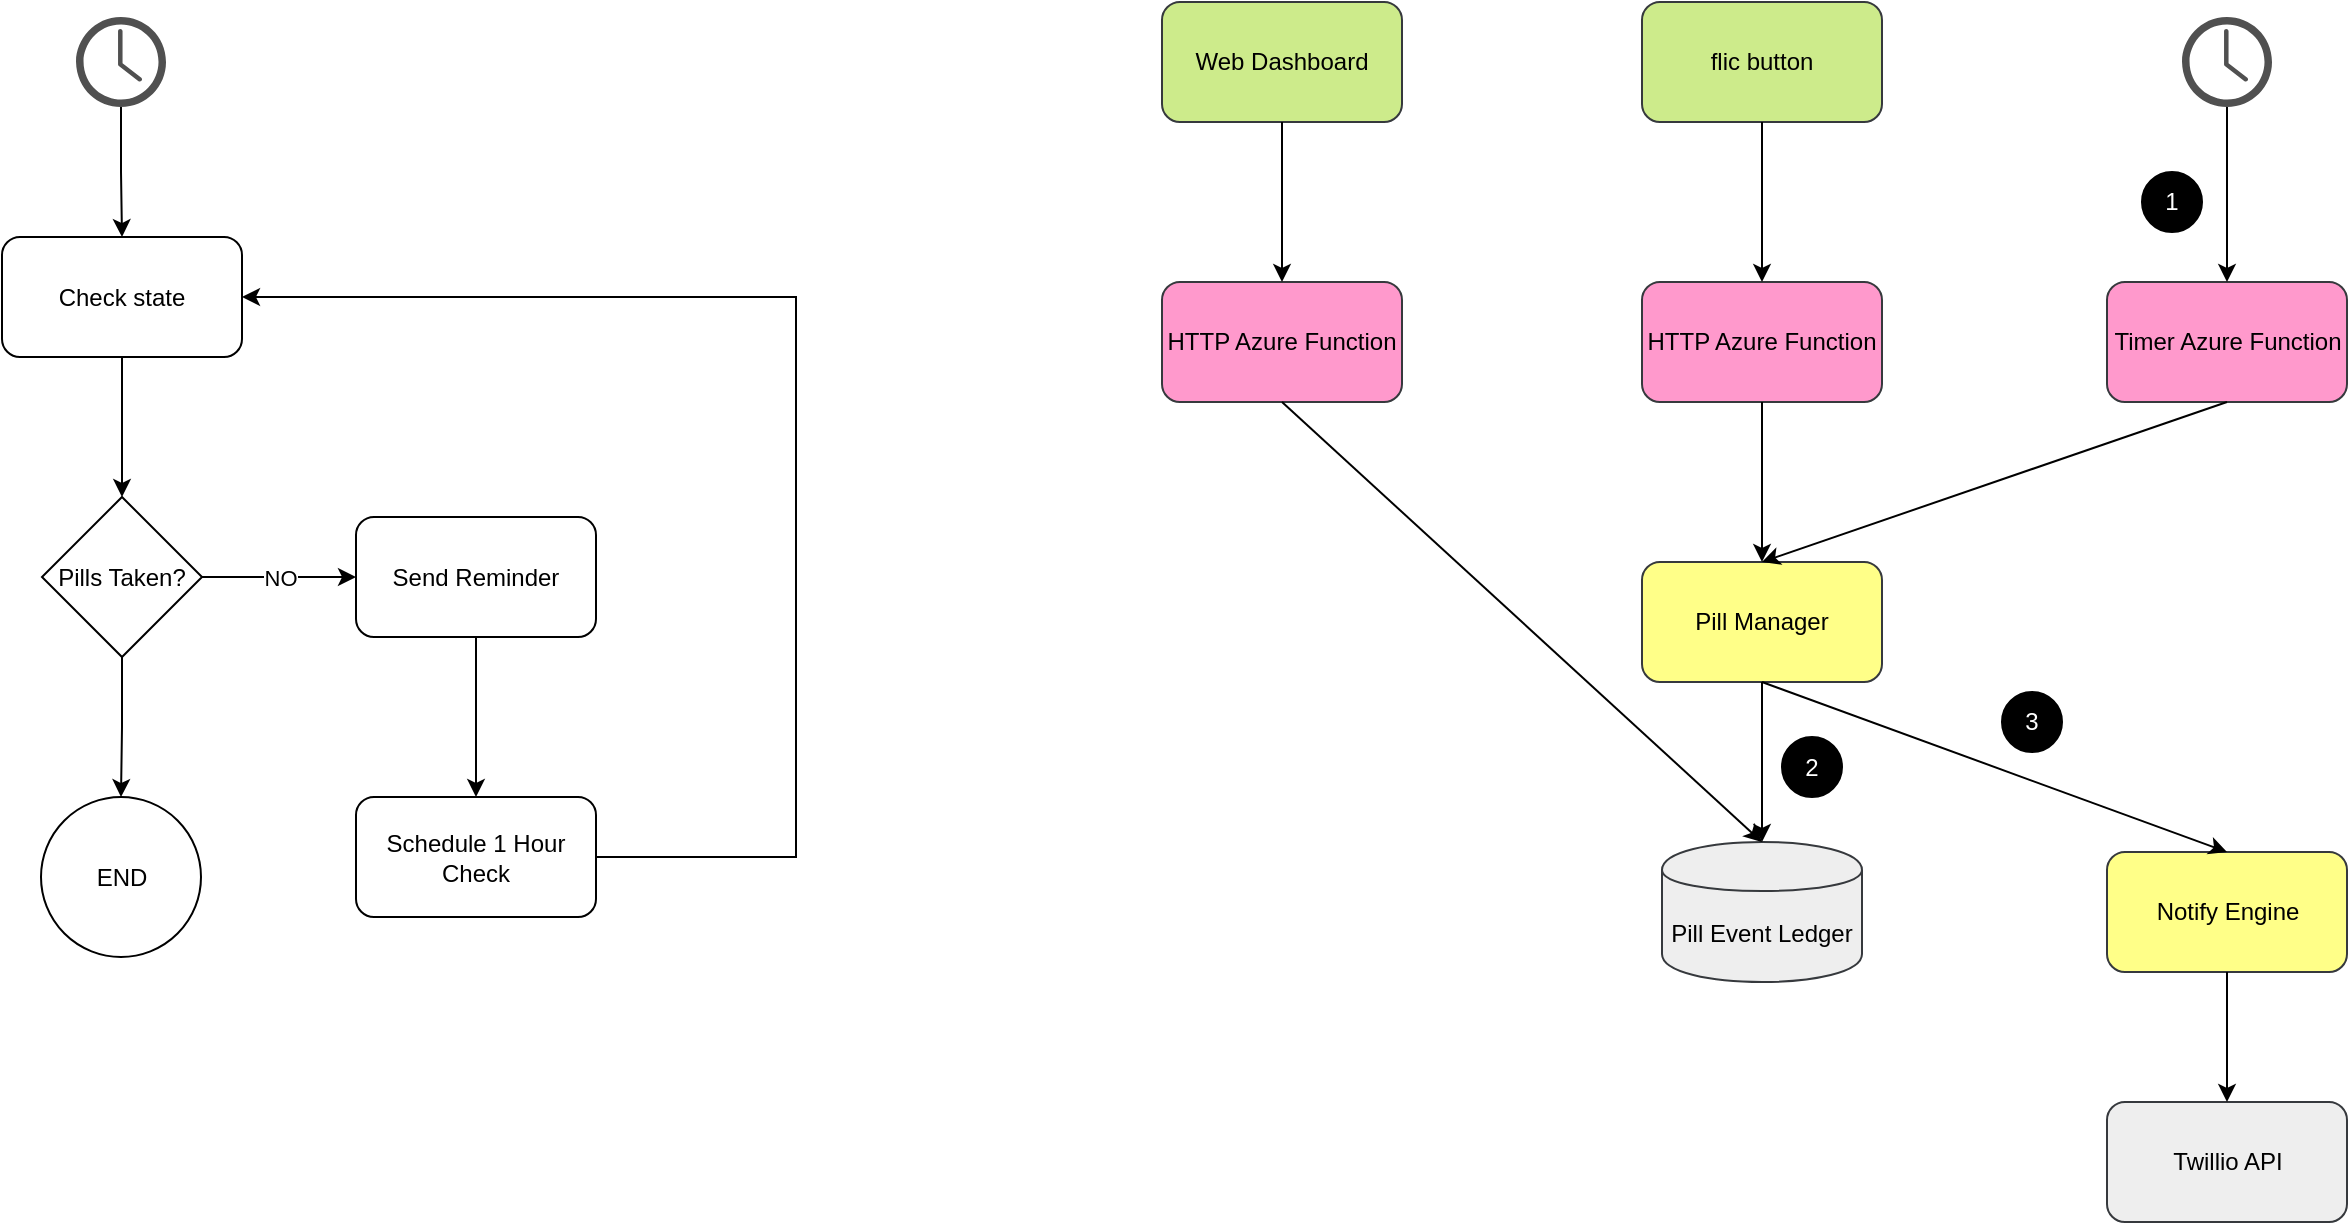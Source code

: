 <mxfile version="12.4.2" type="device" pages="1"><diagram id="n8hURR3u4YxDUzIYV7aQ" name="Workflow"><mxGraphModel dx="1660" dy="833" grid="1" gridSize="10" guides="1" tooltips="1" connect="1" arrows="1" fold="1" page="1" pageScale="1" pageWidth="3500" pageHeight="1200" math="0" shadow="0"><root><mxCell id="0"/><mxCell id="1" parent="0"/><mxCell id="nU4Hp58RLtq1l9R9tXjK-4" style="edgeStyle=orthogonalEdgeStyle;rounded=0;orthogonalLoop=1;jettySize=auto;html=1;" edge="1" parent="1" source="nU4Hp58RLtq1l9R9tXjK-2" target="nU4Hp58RLtq1l9R9tXjK-3"><mxGeometry relative="1" as="geometry"/></mxCell><mxCell id="nU4Hp58RLtq1l9R9tXjK-2" value="" style="pointerEvents=1;shadow=0;dashed=0;html=1;strokeColor=none;fillColor=#505050;labelPosition=center;verticalLabelPosition=bottom;verticalAlign=top;outlineConnect=0;align=center;shape=mxgraph.office.concepts.clock;" vertex="1" parent="1"><mxGeometry x="137" y="62.5" width="45" height="45" as="geometry"/></mxCell><mxCell id="nU4Hp58RLtq1l9R9tXjK-6" style="edgeStyle=orthogonalEdgeStyle;rounded=0;orthogonalLoop=1;jettySize=auto;html=1;entryX=0.5;entryY=0;entryDx=0;entryDy=0;" edge="1" parent="1" source="nU4Hp58RLtq1l9R9tXjK-3" target="nU4Hp58RLtq1l9R9tXjK-5"><mxGeometry relative="1" as="geometry"/></mxCell><mxCell id="nU4Hp58RLtq1l9R9tXjK-3" value="Check state" style="rounded=1;whiteSpace=wrap;html=1;" vertex="1" parent="1"><mxGeometry x="100" y="172.5" width="120" height="60" as="geometry"/></mxCell><mxCell id="nU4Hp58RLtq1l9R9tXjK-9" value="NO" style="edgeStyle=orthogonalEdgeStyle;rounded=0;orthogonalLoop=1;jettySize=auto;html=1;entryX=0;entryY=0.5;entryDx=0;entryDy=0;" edge="1" parent="1" source="nU4Hp58RLtq1l9R9tXjK-5" target="nU4Hp58RLtq1l9R9tXjK-10"><mxGeometry relative="1" as="geometry"><mxPoint x="237" y="372.5" as="targetPoint"/></mxGeometry></mxCell><mxCell id="nU4Hp58RLtq1l9R9tXjK-15" value="" style="edgeStyle=orthogonalEdgeStyle;rounded=0;orthogonalLoop=1;jettySize=auto;html=1;entryX=0;entryY=0.5;entryDx=0;entryDy=0;" edge="1" parent="1" source="nU4Hp58RLtq1l9R9tXjK-5" target="nU4Hp58RLtq1l9R9tXjK-16"><mxGeometry relative="1" as="geometry"><mxPoint x="187" y="432.5" as="targetPoint"/></mxGeometry></mxCell><mxCell id="nU4Hp58RLtq1l9R9tXjK-5" value="Pills Taken?" style="rhombus;whiteSpace=wrap;html=1;" vertex="1" parent="1"><mxGeometry x="120" y="302.5" width="80" height="80" as="geometry"/></mxCell><mxCell id="nU4Hp58RLtq1l9R9tXjK-12" value="" style="edgeStyle=orthogonalEdgeStyle;rounded=0;orthogonalLoop=1;jettySize=auto;html=1;" edge="1" parent="1" source="nU4Hp58RLtq1l9R9tXjK-10" target="nU4Hp58RLtq1l9R9tXjK-11"><mxGeometry relative="1" as="geometry"/></mxCell><mxCell id="nU4Hp58RLtq1l9R9tXjK-10" value="Send Reminder" style="rounded=1;whiteSpace=wrap;html=1;" vertex="1" parent="1"><mxGeometry x="277" y="312.5" width="120" height="60" as="geometry"/></mxCell><mxCell id="nU4Hp58RLtq1l9R9tXjK-13" style="edgeStyle=orthogonalEdgeStyle;rounded=0;orthogonalLoop=1;jettySize=auto;html=1;entryX=1;entryY=0.5;entryDx=0;entryDy=0;" edge="1" parent="1" source="nU4Hp58RLtq1l9R9tXjK-11" target="nU4Hp58RLtq1l9R9tXjK-3"><mxGeometry relative="1" as="geometry"><Array as="points"><mxPoint x="497" y="482.5"/><mxPoint x="497" y="202.5"/></Array></mxGeometry></mxCell><mxCell id="nU4Hp58RLtq1l9R9tXjK-11" value="Schedule 1 Hour Check" style="rounded=1;whiteSpace=wrap;html=1;" vertex="1" parent="1"><mxGeometry x="277" y="452.5" width="120" height="60" as="geometry"/></mxCell><mxCell id="nU4Hp58RLtq1l9R9tXjK-16" value="END" style="ellipse;whiteSpace=wrap;html=1;aspect=fixed;direction=south;" vertex="1" parent="1"><mxGeometry x="119.5" y="452.5" width="80" height="80" as="geometry"/></mxCell><mxCell id="nU4Hp58RLtq1l9R9tXjK-17" value="HTTP Azure Function" style="rounded=1;whiteSpace=wrap;html=1;fillColor=#FF99CC;strokeColor=#36393d;" vertex="1" parent="1"><mxGeometry x="920" y="195" width="120" height="60" as="geometry"/></mxCell><mxCell id="nU4Hp58RLtq1l9R9tXjK-18" value="flic button" style="rounded=1;whiteSpace=wrap;html=1;fillColor=#cdeb8b;strokeColor=#36393d;" vertex="1" parent="1"><mxGeometry x="920" y="55" width="120" height="60" as="geometry"/></mxCell><mxCell id="nU4Hp58RLtq1l9R9tXjK-19" value="" style="endArrow=classic;html=1;exitX=0.5;exitY=1;exitDx=0;exitDy=0;entryX=0.5;entryY=0;entryDx=0;entryDy=0;" edge="1" parent="1" source="nU4Hp58RLtq1l9R9tXjK-18" target="nU4Hp58RLtq1l9R9tXjK-17"><mxGeometry width="50" height="50" relative="1" as="geometry"><mxPoint x="760" y="325" as="sourcePoint"/><mxPoint x="810" y="275" as="targetPoint"/></mxGeometry></mxCell><mxCell id="nU4Hp58RLtq1l9R9tXjK-22" value="Pill Manager" style="rounded=1;whiteSpace=wrap;html=1;fillColor=#ffff88;strokeColor=#36393d;" vertex="1" parent="1"><mxGeometry x="920" y="335" width="120" height="60" as="geometry"/></mxCell><mxCell id="nU4Hp58RLtq1l9R9tXjK-23" value="" style="endArrow=classic;html=1;exitX=0.5;exitY=1;exitDx=0;exitDy=0;entryX=0.5;entryY=0;entryDx=0;entryDy=0;" edge="1" parent="1" source="nU4Hp58RLtq1l9R9tXjK-17" target="nU4Hp58RLtq1l9R9tXjK-22"><mxGeometry width="50" height="50" relative="1" as="geometry"><mxPoint x="990" y="125" as="sourcePoint"/><mxPoint x="990" y="205" as="targetPoint"/></mxGeometry></mxCell><mxCell id="nU4Hp58RLtq1l9R9tXjK-24" value="Pill Event Ledger" style="shape=cylinder;whiteSpace=wrap;html=1;boundedLbl=1;backgroundOutline=1;fillColor=#eeeeee;strokeColor=#36393d;" vertex="1" parent="1"><mxGeometry x="930" y="475" width="100" height="70" as="geometry"/></mxCell><mxCell id="nU4Hp58RLtq1l9R9tXjK-25" value="" style="endArrow=classic;html=1;exitX=0.5;exitY=1;exitDx=0;exitDy=0;entryX=0.5;entryY=0;entryDx=0;entryDy=0;" edge="1" parent="1" source="nU4Hp58RLtq1l9R9tXjK-22" target="nU4Hp58RLtq1l9R9tXjK-24"><mxGeometry width="50" height="50" relative="1" as="geometry"><mxPoint x="990" y="265" as="sourcePoint"/><mxPoint x="990" y="345" as="targetPoint"/></mxGeometry></mxCell><mxCell id="nU4Hp58RLtq1l9R9tXjK-26" value="" style="pointerEvents=1;shadow=0;dashed=0;html=1;strokeColor=none;fillColor=#505050;labelPosition=center;verticalLabelPosition=bottom;verticalAlign=top;outlineConnect=0;align=center;shape=mxgraph.office.concepts.clock;" vertex="1" parent="1"><mxGeometry x="1190" y="62.5" width="45" height="45" as="geometry"/></mxCell><mxCell id="nU4Hp58RLtq1l9R9tXjK-27" value="Timer Azure Function" style="rounded=1;whiteSpace=wrap;html=1;fillColor=#FF99CC;strokeColor=#36393d;" vertex="1" parent="1"><mxGeometry x="1152.5" y="195" width="120" height="60" as="geometry"/></mxCell><mxCell id="nU4Hp58RLtq1l9R9tXjK-28" value="" style="endArrow=classic;html=1;exitX=0.5;exitY=1;exitDx=0;exitDy=0;entryX=0.5;entryY=0;entryDx=0;entryDy=0;" edge="1" parent="1" source="nU4Hp58RLtq1l9R9tXjK-27" target="nU4Hp58RLtq1l9R9tXjK-22"><mxGeometry width="50" height="50" relative="1" as="geometry"><mxPoint x="340" y="615" as="sourcePoint"/><mxPoint x="390" y="565" as="targetPoint"/></mxGeometry></mxCell><mxCell id="nU4Hp58RLtq1l9R9tXjK-29" value="" style="endArrow=classic;html=1;entryX=0.5;entryY=0;entryDx=0;entryDy=0;" edge="1" parent="1" source="nU4Hp58RLtq1l9R9tXjK-26" target="nU4Hp58RLtq1l9R9tXjK-27"><mxGeometry width="50" height="50" relative="1" as="geometry"><mxPoint x="1220" y="125" as="sourcePoint"/><mxPoint x="990" y="205" as="targetPoint"/></mxGeometry></mxCell><mxCell id="nU4Hp58RLtq1l9R9tXjK-30" value="Twillio API" style="rounded=1;whiteSpace=wrap;html=1;fillColor=#eeeeee;strokeColor=#36393d;" vertex="1" parent="1"><mxGeometry x="1152.5" y="605" width="120" height="60" as="geometry"/></mxCell><mxCell id="nU4Hp58RLtq1l9R9tXjK-31" value="Notify Engine" style="rounded=1;whiteSpace=wrap;html=1;fillColor=#ffff88;strokeColor=#36393d;" vertex="1" parent="1"><mxGeometry x="1152.5" y="480" width="120" height="60" as="geometry"/></mxCell><mxCell id="nU4Hp58RLtq1l9R9tXjK-32" value="" style="endArrow=classic;html=1;exitX=0.5;exitY=1;exitDx=0;exitDy=0;entryX=0.5;entryY=0;entryDx=0;entryDy=0;" edge="1" parent="1" source="nU4Hp58RLtq1l9R9tXjK-22" target="nU4Hp58RLtq1l9R9tXjK-31"><mxGeometry width="50" height="50" relative="1" as="geometry"><mxPoint x="990" y="405" as="sourcePoint"/><mxPoint x="990" y="485" as="targetPoint"/></mxGeometry></mxCell><mxCell id="nU4Hp58RLtq1l9R9tXjK-33" value="" style="endArrow=classic;html=1;exitX=0.5;exitY=1;exitDx=0;exitDy=0;entryX=0.5;entryY=0;entryDx=0;entryDy=0;" edge="1" parent="1" source="nU4Hp58RLtq1l9R9tXjK-31" target="nU4Hp58RLtq1l9R9tXjK-30"><mxGeometry width="50" height="50" relative="1" as="geometry"><mxPoint x="990" y="405" as="sourcePoint"/><mxPoint x="1222.5" y="490" as="targetPoint"/></mxGeometry></mxCell><mxCell id="nU4Hp58RLtq1l9R9tXjK-34" value="Web Dashboard" style="rounded=1;whiteSpace=wrap;html=1;fillColor=#cdeb8b;strokeColor=#36393d;" vertex="1" parent="1"><mxGeometry x="680" y="55" width="120" height="60" as="geometry"/></mxCell><mxCell id="nU4Hp58RLtq1l9R9tXjK-35" value="HTTP Azure Function" style="rounded=1;whiteSpace=wrap;html=1;fillColor=#FF99CC;strokeColor=#36393d;" vertex="1" parent="1"><mxGeometry x="680" y="195" width="120" height="60" as="geometry"/></mxCell><mxCell id="nU4Hp58RLtq1l9R9tXjK-36" value="" style="endArrow=classic;html=1;exitX=0.5;exitY=1;exitDx=0;exitDy=0;entryX=0.5;entryY=0;entryDx=0;entryDy=0;" edge="1" parent="1" source="nU4Hp58RLtq1l9R9tXjK-35" target="nU4Hp58RLtq1l9R9tXjK-24"><mxGeometry width="50" height="50" relative="1" as="geometry"><mxPoint x="340" y="735" as="sourcePoint"/><mxPoint x="390" y="685" as="targetPoint"/></mxGeometry></mxCell><mxCell id="nU4Hp58RLtq1l9R9tXjK-37" value="" style="endArrow=classic;html=1;exitX=0.5;exitY=1;exitDx=0;exitDy=0;entryX=0.5;entryY=0;entryDx=0;entryDy=0;" edge="1" parent="1" source="nU4Hp58RLtq1l9R9tXjK-34" target="nU4Hp58RLtq1l9R9tXjK-35"><mxGeometry width="50" height="50" relative="1" as="geometry"><mxPoint x="990" y="265" as="sourcePoint"/><mxPoint x="990" y="345" as="targetPoint"/></mxGeometry></mxCell><mxCell id="nU4Hp58RLtq1l9R9tXjK-44" value="1" style="ellipse;whiteSpace=wrap;html=1;aspect=fixed;fillColor=#000000;fontColor=#FFFFFF;" vertex="1" parent="1"><mxGeometry x="1170" y="140" width="30" height="30" as="geometry"/></mxCell><mxCell id="nU4Hp58RLtq1l9R9tXjK-45" value="2" style="ellipse;whiteSpace=wrap;html=1;aspect=fixed;fillColor=#000000;fontColor=#FFFFFF;" vertex="1" parent="1"><mxGeometry x="990" y="422.5" width="30" height="30" as="geometry"/></mxCell><mxCell id="nU4Hp58RLtq1l9R9tXjK-46" value="3" style="ellipse;whiteSpace=wrap;html=1;aspect=fixed;fillColor=#000000;fontColor=#FFFFFF;" vertex="1" parent="1"><mxGeometry x="1100" y="400" width="30" height="30" as="geometry"/></mxCell></root></mxGraphModel></diagram></mxfile>